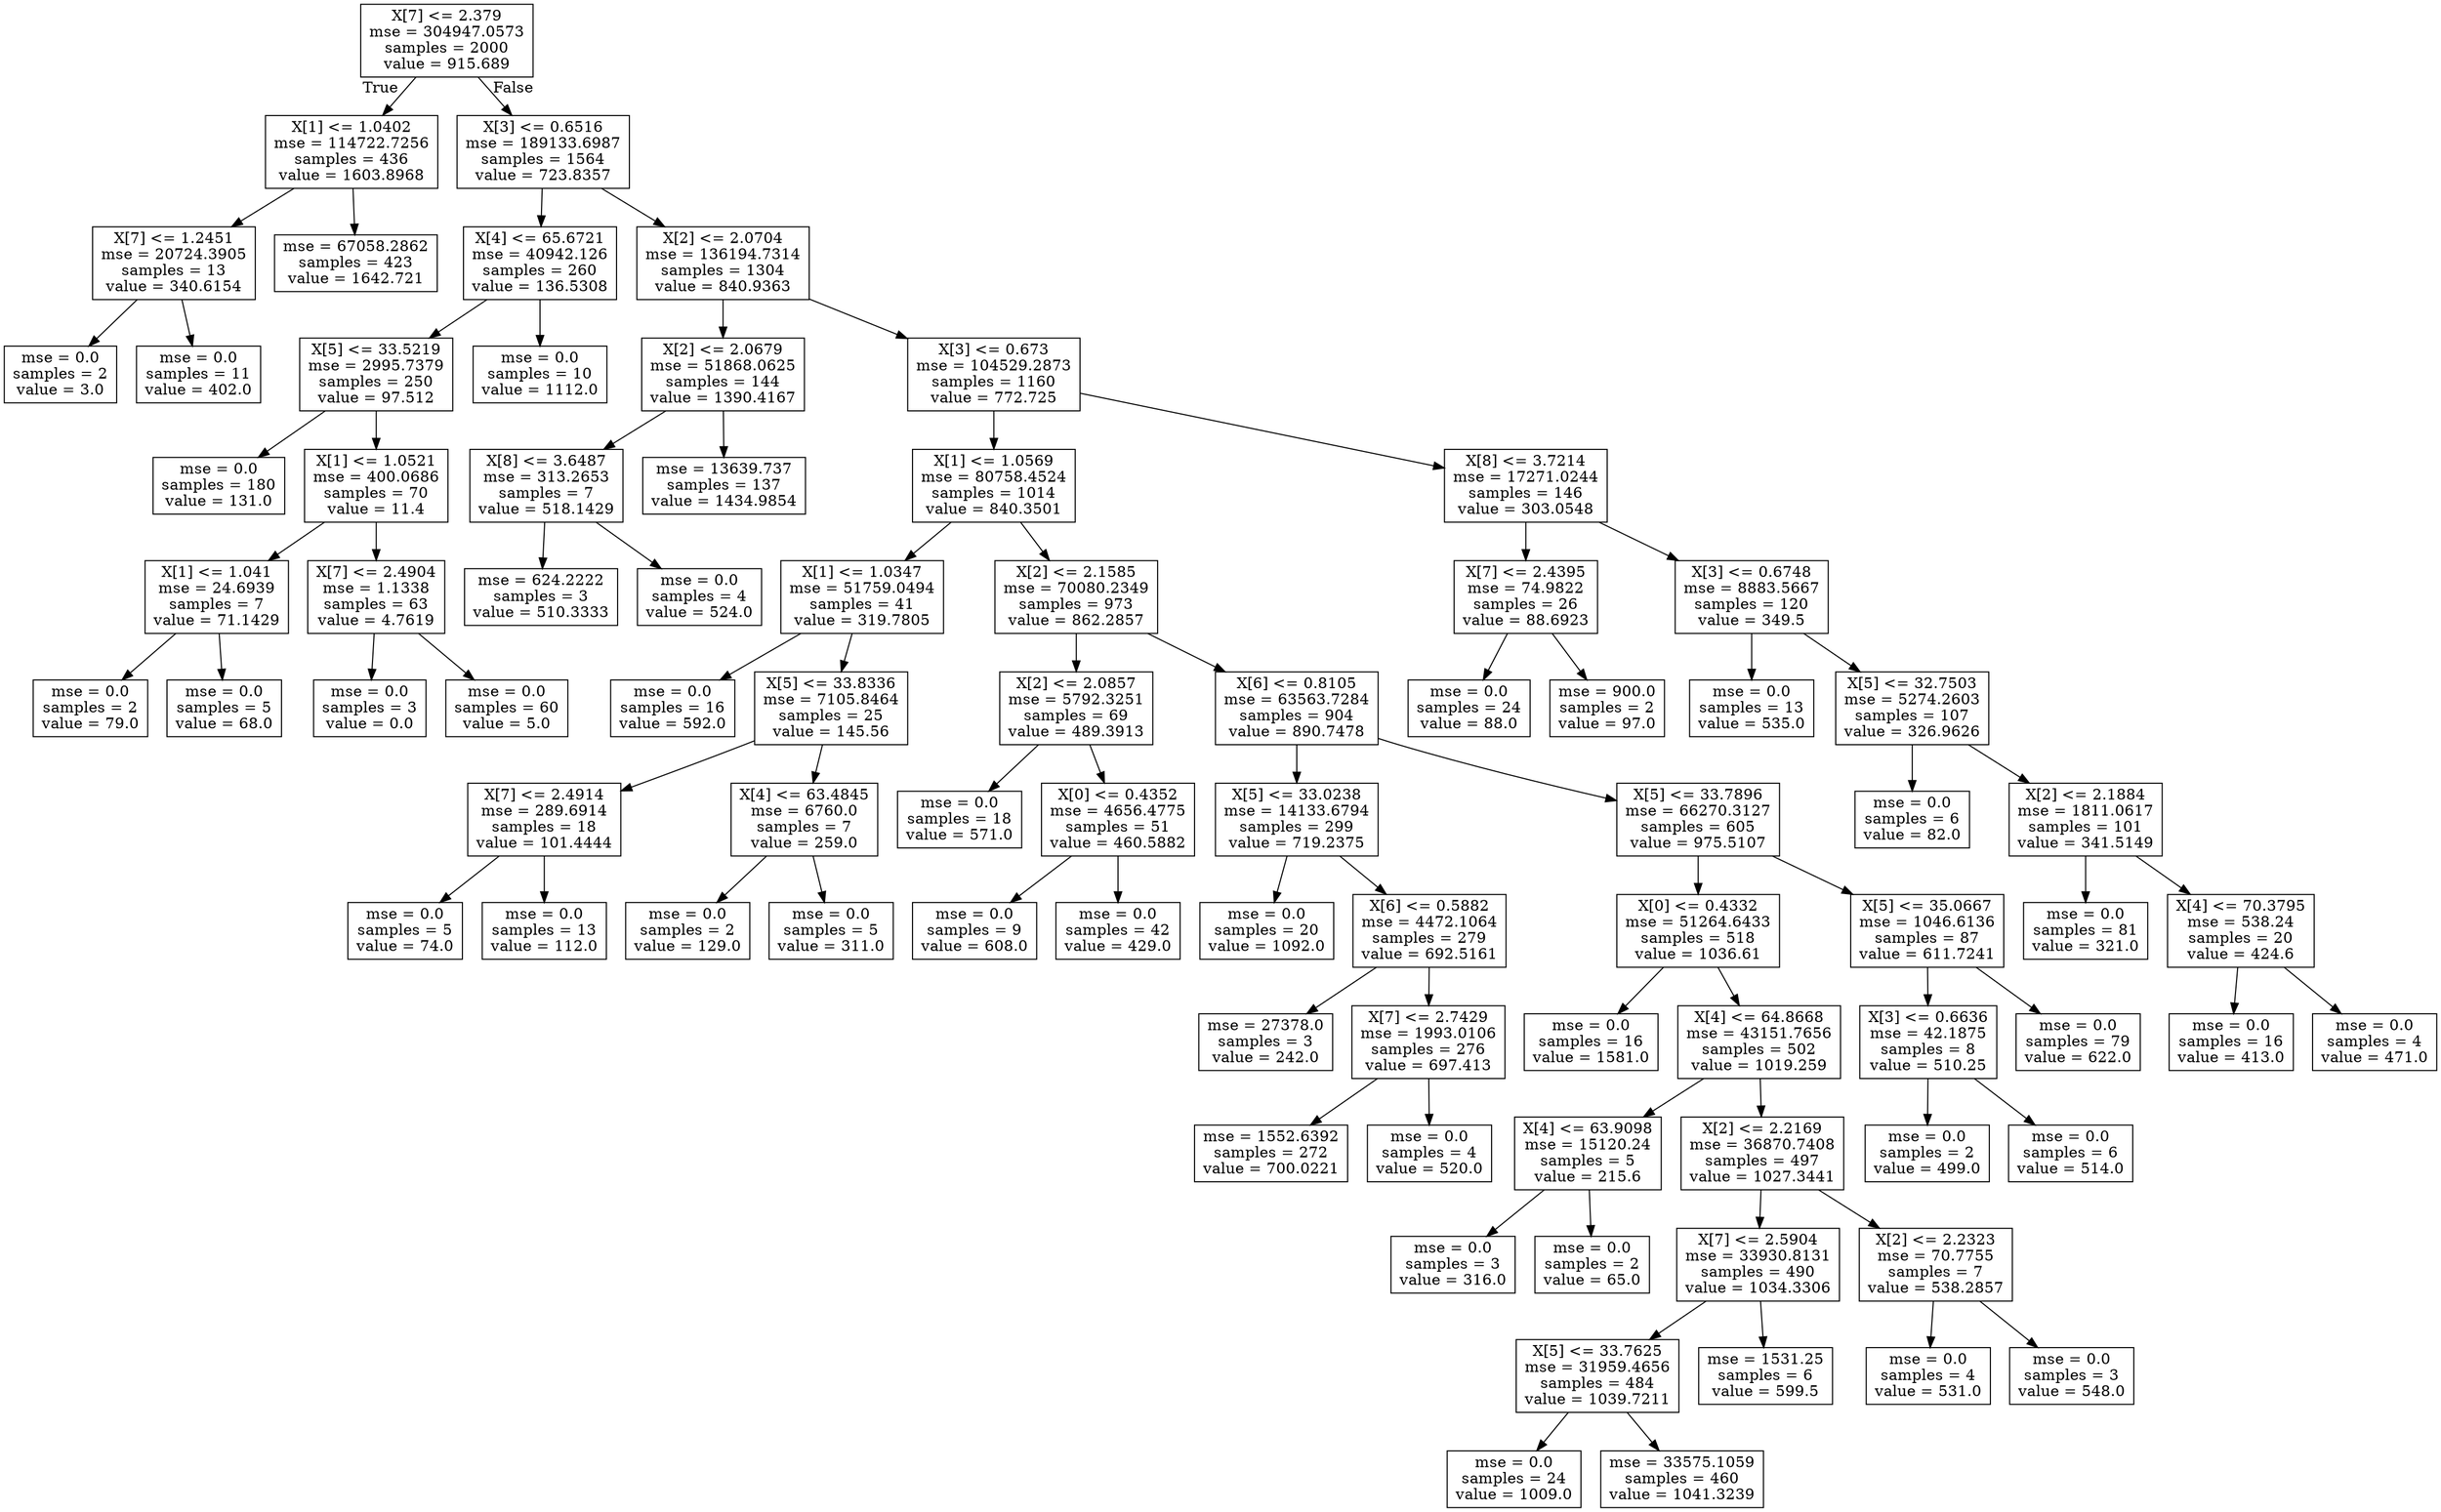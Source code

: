 digraph Tree {
node [shape=box] ;
0 [label="X[7] <= 2.379\nmse = 304947.0573\nsamples = 2000\nvalue = 915.689"] ;
1 [label="X[1] <= 1.0402\nmse = 114722.7256\nsamples = 436\nvalue = 1603.8968"] ;
0 -> 1 [labeldistance=2.5, labelangle=45, headlabel="True"] ;
2 [label="X[7] <= 1.2451\nmse = 20724.3905\nsamples = 13\nvalue = 340.6154"] ;
1 -> 2 ;
3 [label="mse = 0.0\nsamples = 2\nvalue = 3.0"] ;
2 -> 3 ;
4 [label="mse = 0.0\nsamples = 11\nvalue = 402.0"] ;
2 -> 4 ;
5 [label="mse = 67058.2862\nsamples = 423\nvalue = 1642.721"] ;
1 -> 5 ;
6 [label="X[3] <= 0.6516\nmse = 189133.6987\nsamples = 1564\nvalue = 723.8357"] ;
0 -> 6 [labeldistance=2.5, labelangle=-45, headlabel="False"] ;
7 [label="X[4] <= 65.6721\nmse = 40942.126\nsamples = 260\nvalue = 136.5308"] ;
6 -> 7 ;
8 [label="X[5] <= 33.5219\nmse = 2995.7379\nsamples = 250\nvalue = 97.512"] ;
7 -> 8 ;
9 [label="mse = 0.0\nsamples = 180\nvalue = 131.0"] ;
8 -> 9 ;
10 [label="X[1] <= 1.0521\nmse = 400.0686\nsamples = 70\nvalue = 11.4"] ;
8 -> 10 ;
11 [label="X[1] <= 1.041\nmse = 24.6939\nsamples = 7\nvalue = 71.1429"] ;
10 -> 11 ;
12 [label="mse = 0.0\nsamples = 2\nvalue = 79.0"] ;
11 -> 12 ;
13 [label="mse = 0.0\nsamples = 5\nvalue = 68.0"] ;
11 -> 13 ;
14 [label="X[7] <= 2.4904\nmse = 1.1338\nsamples = 63\nvalue = 4.7619"] ;
10 -> 14 ;
15 [label="mse = 0.0\nsamples = 3\nvalue = 0.0"] ;
14 -> 15 ;
16 [label="mse = 0.0\nsamples = 60\nvalue = 5.0"] ;
14 -> 16 ;
17 [label="mse = 0.0\nsamples = 10\nvalue = 1112.0"] ;
7 -> 17 ;
18 [label="X[2] <= 2.0704\nmse = 136194.7314\nsamples = 1304\nvalue = 840.9363"] ;
6 -> 18 ;
19 [label="X[2] <= 2.0679\nmse = 51868.0625\nsamples = 144\nvalue = 1390.4167"] ;
18 -> 19 ;
20 [label="X[8] <= 3.6487\nmse = 313.2653\nsamples = 7\nvalue = 518.1429"] ;
19 -> 20 ;
21 [label="mse = 624.2222\nsamples = 3\nvalue = 510.3333"] ;
20 -> 21 ;
22 [label="mse = 0.0\nsamples = 4\nvalue = 524.0"] ;
20 -> 22 ;
23 [label="mse = 13639.737\nsamples = 137\nvalue = 1434.9854"] ;
19 -> 23 ;
24 [label="X[3] <= 0.673\nmse = 104529.2873\nsamples = 1160\nvalue = 772.725"] ;
18 -> 24 ;
25 [label="X[1] <= 1.0569\nmse = 80758.4524\nsamples = 1014\nvalue = 840.3501"] ;
24 -> 25 ;
26 [label="X[1] <= 1.0347\nmse = 51759.0494\nsamples = 41\nvalue = 319.7805"] ;
25 -> 26 ;
27 [label="mse = 0.0\nsamples = 16\nvalue = 592.0"] ;
26 -> 27 ;
28 [label="X[5] <= 33.8336\nmse = 7105.8464\nsamples = 25\nvalue = 145.56"] ;
26 -> 28 ;
29 [label="X[7] <= 2.4914\nmse = 289.6914\nsamples = 18\nvalue = 101.4444"] ;
28 -> 29 ;
30 [label="mse = 0.0\nsamples = 5\nvalue = 74.0"] ;
29 -> 30 ;
31 [label="mse = 0.0\nsamples = 13\nvalue = 112.0"] ;
29 -> 31 ;
32 [label="X[4] <= 63.4845\nmse = 6760.0\nsamples = 7\nvalue = 259.0"] ;
28 -> 32 ;
33 [label="mse = 0.0\nsamples = 2\nvalue = 129.0"] ;
32 -> 33 ;
34 [label="mse = 0.0\nsamples = 5\nvalue = 311.0"] ;
32 -> 34 ;
35 [label="X[2] <= 2.1585\nmse = 70080.2349\nsamples = 973\nvalue = 862.2857"] ;
25 -> 35 ;
36 [label="X[2] <= 2.0857\nmse = 5792.3251\nsamples = 69\nvalue = 489.3913"] ;
35 -> 36 ;
37 [label="mse = 0.0\nsamples = 18\nvalue = 571.0"] ;
36 -> 37 ;
38 [label="X[0] <= 0.4352\nmse = 4656.4775\nsamples = 51\nvalue = 460.5882"] ;
36 -> 38 ;
39 [label="mse = 0.0\nsamples = 9\nvalue = 608.0"] ;
38 -> 39 ;
40 [label="mse = 0.0\nsamples = 42\nvalue = 429.0"] ;
38 -> 40 ;
41 [label="X[6] <= 0.8105\nmse = 63563.7284\nsamples = 904\nvalue = 890.7478"] ;
35 -> 41 ;
42 [label="X[5] <= 33.0238\nmse = 14133.6794\nsamples = 299\nvalue = 719.2375"] ;
41 -> 42 ;
43 [label="mse = 0.0\nsamples = 20\nvalue = 1092.0"] ;
42 -> 43 ;
44 [label="X[6] <= 0.5882\nmse = 4472.1064\nsamples = 279\nvalue = 692.5161"] ;
42 -> 44 ;
45 [label="mse = 27378.0\nsamples = 3\nvalue = 242.0"] ;
44 -> 45 ;
46 [label="X[7] <= 2.7429\nmse = 1993.0106\nsamples = 276\nvalue = 697.413"] ;
44 -> 46 ;
47 [label="mse = 1552.6392\nsamples = 272\nvalue = 700.0221"] ;
46 -> 47 ;
48 [label="mse = 0.0\nsamples = 4\nvalue = 520.0"] ;
46 -> 48 ;
49 [label="X[5] <= 33.7896\nmse = 66270.3127\nsamples = 605\nvalue = 975.5107"] ;
41 -> 49 ;
50 [label="X[0] <= 0.4332\nmse = 51264.6433\nsamples = 518\nvalue = 1036.61"] ;
49 -> 50 ;
51 [label="mse = 0.0\nsamples = 16\nvalue = 1581.0"] ;
50 -> 51 ;
52 [label="X[4] <= 64.8668\nmse = 43151.7656\nsamples = 502\nvalue = 1019.259"] ;
50 -> 52 ;
53 [label="X[4] <= 63.9098\nmse = 15120.24\nsamples = 5\nvalue = 215.6"] ;
52 -> 53 ;
54 [label="mse = 0.0\nsamples = 3\nvalue = 316.0"] ;
53 -> 54 ;
55 [label="mse = 0.0\nsamples = 2\nvalue = 65.0"] ;
53 -> 55 ;
56 [label="X[2] <= 2.2169\nmse = 36870.7408\nsamples = 497\nvalue = 1027.3441"] ;
52 -> 56 ;
57 [label="X[7] <= 2.5904\nmse = 33930.8131\nsamples = 490\nvalue = 1034.3306"] ;
56 -> 57 ;
58 [label="X[5] <= 33.7625\nmse = 31959.4656\nsamples = 484\nvalue = 1039.7211"] ;
57 -> 58 ;
59 [label="mse = 0.0\nsamples = 24\nvalue = 1009.0"] ;
58 -> 59 ;
60 [label="mse = 33575.1059\nsamples = 460\nvalue = 1041.3239"] ;
58 -> 60 ;
61 [label="mse = 1531.25\nsamples = 6\nvalue = 599.5"] ;
57 -> 61 ;
62 [label="X[2] <= 2.2323\nmse = 70.7755\nsamples = 7\nvalue = 538.2857"] ;
56 -> 62 ;
63 [label="mse = 0.0\nsamples = 4\nvalue = 531.0"] ;
62 -> 63 ;
64 [label="mse = 0.0\nsamples = 3\nvalue = 548.0"] ;
62 -> 64 ;
65 [label="X[5] <= 35.0667\nmse = 1046.6136\nsamples = 87\nvalue = 611.7241"] ;
49 -> 65 ;
66 [label="X[3] <= 0.6636\nmse = 42.1875\nsamples = 8\nvalue = 510.25"] ;
65 -> 66 ;
67 [label="mse = 0.0\nsamples = 2\nvalue = 499.0"] ;
66 -> 67 ;
68 [label="mse = 0.0\nsamples = 6\nvalue = 514.0"] ;
66 -> 68 ;
69 [label="mse = 0.0\nsamples = 79\nvalue = 622.0"] ;
65 -> 69 ;
70 [label="X[8] <= 3.7214\nmse = 17271.0244\nsamples = 146\nvalue = 303.0548"] ;
24 -> 70 ;
71 [label="X[7] <= 2.4395\nmse = 74.9822\nsamples = 26\nvalue = 88.6923"] ;
70 -> 71 ;
72 [label="mse = 0.0\nsamples = 24\nvalue = 88.0"] ;
71 -> 72 ;
73 [label="mse = 900.0\nsamples = 2\nvalue = 97.0"] ;
71 -> 73 ;
74 [label="X[3] <= 0.6748\nmse = 8883.5667\nsamples = 120\nvalue = 349.5"] ;
70 -> 74 ;
75 [label="mse = 0.0\nsamples = 13\nvalue = 535.0"] ;
74 -> 75 ;
76 [label="X[5] <= 32.7503\nmse = 5274.2603\nsamples = 107\nvalue = 326.9626"] ;
74 -> 76 ;
77 [label="mse = 0.0\nsamples = 6\nvalue = 82.0"] ;
76 -> 77 ;
78 [label="X[2] <= 2.1884\nmse = 1811.0617\nsamples = 101\nvalue = 341.5149"] ;
76 -> 78 ;
79 [label="mse = 0.0\nsamples = 81\nvalue = 321.0"] ;
78 -> 79 ;
80 [label="X[4] <= 70.3795\nmse = 538.24\nsamples = 20\nvalue = 424.6"] ;
78 -> 80 ;
81 [label="mse = 0.0\nsamples = 16\nvalue = 413.0"] ;
80 -> 81 ;
82 [label="mse = 0.0\nsamples = 4\nvalue = 471.0"] ;
80 -> 82 ;
}